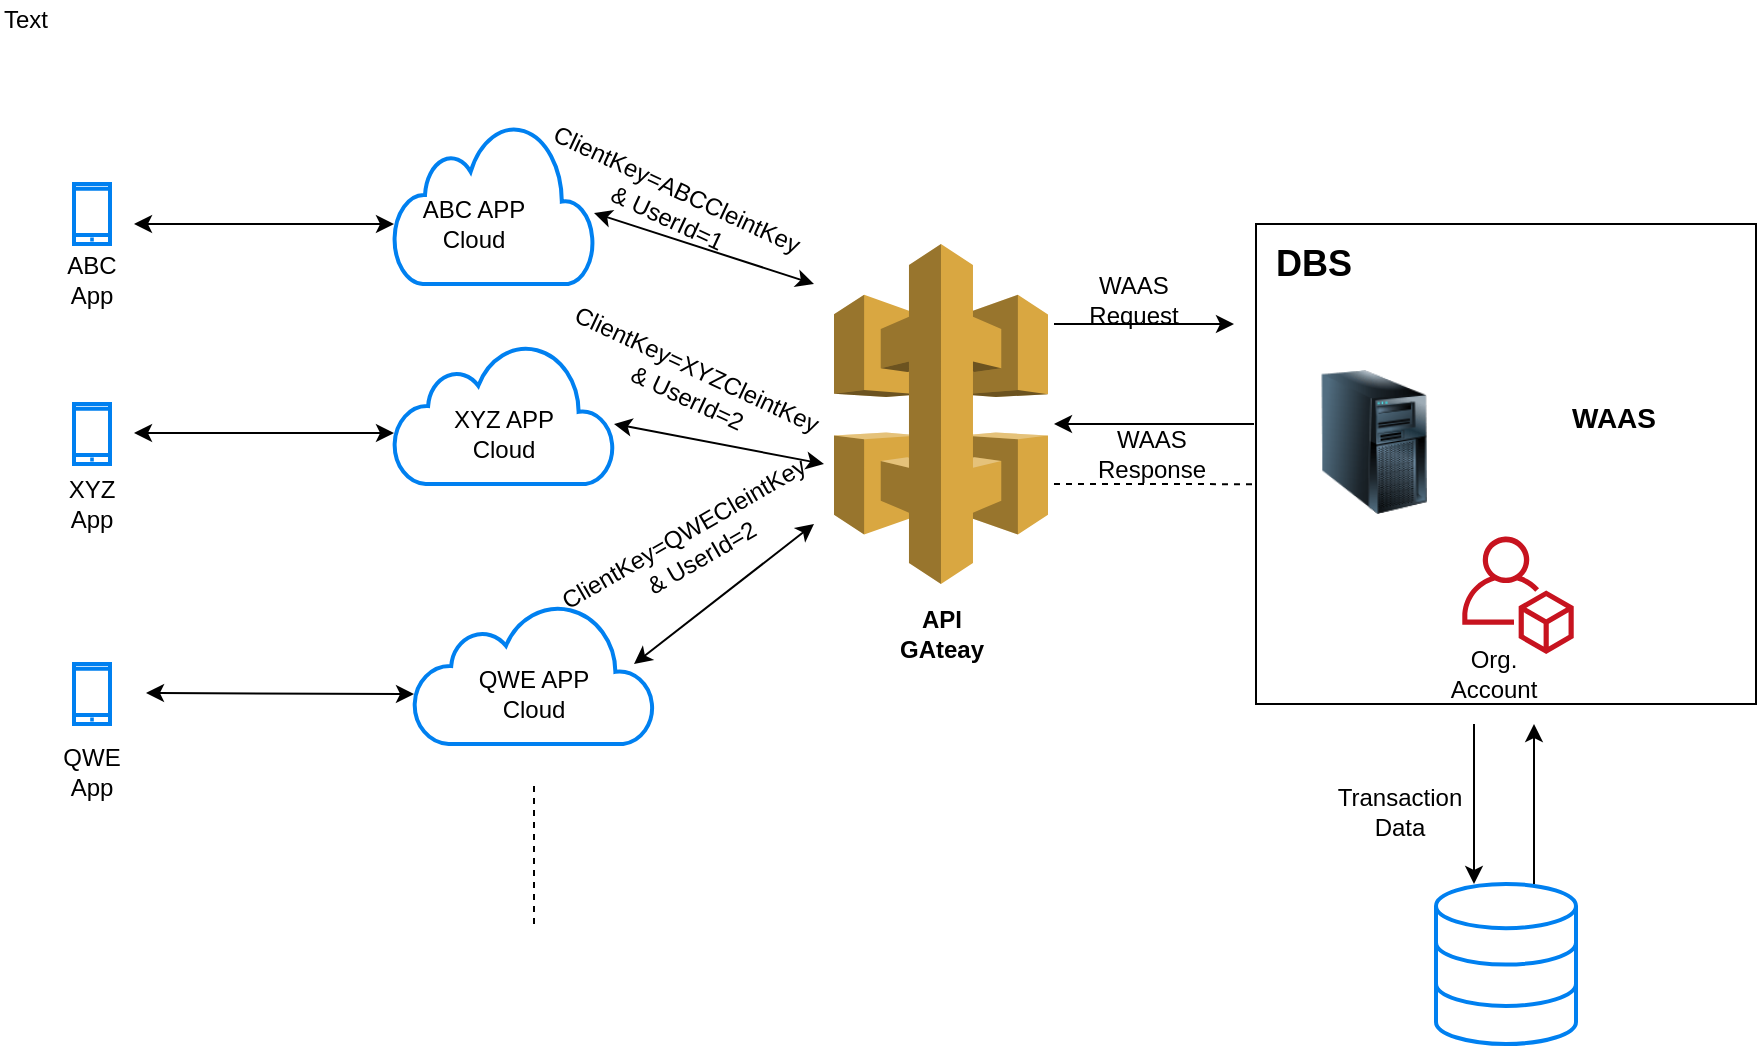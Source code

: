 <mxfile version="10.8.1" type="github"><diagram id="UKkEtC0NdNA2B6iNxhpG" name="Page-1"><mxGraphModel dx="754" dy="436" grid="1" gridSize="10" guides="1" tooltips="1" connect="1" arrows="1" fold="1" page="1" pageScale="1" pageWidth="850" pageHeight="1100" math="0" shadow="0"><root><mxCell id="0"/><mxCell id="1" parent="0"/><mxCell id="Lsp2tzigL5QOCZ_JodyF-1" value="Text" style="text;html=1;resizable=0;points=[];autosize=1;align=left;verticalAlign=top;spacingTop=-4;" parent="1" vertex="1"><mxGeometry x="343" y="238" width="40" height="20" as="geometry"/></mxCell><mxCell id="Lsp2tzigL5QOCZ_JodyF-2" value="" style="html=1;verticalLabelPosition=bottom;align=center;labelBackgroundColor=#ffffff;verticalAlign=top;strokeWidth=2;strokeColor=#0080F0;fillColor=#ffffff;shadow=0;dashed=0;shape=mxgraph.ios7.icons.smartphone;" parent="1" vertex="1"><mxGeometry x="380" y="330" width="18" height="30" as="geometry"/></mxCell><mxCell id="Lsp2tzigL5QOCZ_JodyF-3" value="" style="html=1;verticalLabelPosition=bottom;align=center;labelBackgroundColor=#ffffff;verticalAlign=top;strokeWidth=2;strokeColor=#0080F0;fillColor=#ffffff;shadow=0;dashed=0;shape=mxgraph.ios7.icons.smartphone;" parent="1" vertex="1"><mxGeometry x="380" y="440" width="18" height="30" as="geometry"/></mxCell><mxCell id="Lsp2tzigL5QOCZ_JodyF-4" value="" style="html=1;verticalLabelPosition=bottom;align=center;labelBackgroundColor=#ffffff;verticalAlign=top;strokeWidth=2;strokeColor=#0080F0;fillColor=#ffffff;shadow=0;dashed=0;shape=mxgraph.ios7.icons.smartphone;" parent="1" vertex="1"><mxGeometry x="380" y="570" width="18" height="30" as="geometry"/></mxCell><mxCell id="Lsp2tzigL5QOCZ_JodyF-5" value="" style="html=1;verticalLabelPosition=bottom;align=center;labelBackgroundColor=#ffffff;verticalAlign=top;strokeWidth=2;strokeColor=#0080F0;fillColor=#ffffff;shadow=0;dashed=0;shape=mxgraph.ios7.icons.cloud;" parent="1" vertex="1"><mxGeometry x="540" y="300" width="100" height="80" as="geometry"/></mxCell><mxCell id="Lsp2tzigL5QOCZ_JodyF-6" value="" style="html=1;verticalLabelPosition=bottom;align=center;labelBackgroundColor=#ffffff;verticalAlign=top;strokeWidth=2;strokeColor=#0080F0;fillColor=#ffffff;shadow=0;dashed=0;shape=mxgraph.ios7.icons.cloud;" parent="1" vertex="1"><mxGeometry x="540" y="410" width="110" height="70" as="geometry"/></mxCell><mxCell id="Lsp2tzigL5QOCZ_JodyF-7" value="" style="html=1;verticalLabelPosition=bottom;align=center;labelBackgroundColor=#ffffff;verticalAlign=top;strokeWidth=2;strokeColor=#0080F0;fillColor=#ffffff;shadow=0;dashed=0;shape=mxgraph.ios7.icons.cloud;" parent="1" vertex="1"><mxGeometry x="550" y="540" width="120" height="70" as="geometry"/></mxCell><mxCell id="Lsp2tzigL5QOCZ_JodyF-8" value="" style="endArrow=none;dashed=1;html=1;" parent="1" edge="1"><mxGeometry width="50" height="50" relative="1" as="geometry"><mxPoint x="610" y="700" as="sourcePoint"/><mxPoint x="610" y="630" as="targetPoint"/></mxGeometry></mxCell><mxCell id="Lsp2tzigL5QOCZ_JodyF-9" value="" style="outlineConnect=0;dashed=0;verticalLabelPosition=bottom;verticalAlign=top;align=center;html=1;shape=mxgraph.aws3.api_gateway;fillColor=#D9A741;gradientColor=none;" parent="1" vertex="1"><mxGeometry x="760" y="360" width="107" height="170" as="geometry"/></mxCell><mxCell id="Lsp2tzigL5QOCZ_JodyF-10" value="" style="rounded=0;whiteSpace=wrap;html=1;" parent="1" vertex="1"><mxGeometry x="971" y="350" width="250" height="240" as="geometry"/></mxCell><mxCell id="Lsp2tzigL5QOCZ_JodyF-11" value="&lt;b&gt;&lt;font style=&quot;font-size: 18px&quot;&gt;DBS&lt;/font&gt;&lt;/b&gt;" style="text;html=1;strokeColor=none;fillColor=none;align=center;verticalAlign=middle;whiteSpace=wrap;rounded=0;" parent="1" vertex="1"><mxGeometry x="980" y="360" width="40" height="20" as="geometry"/></mxCell><mxCell id="Lsp2tzigL5QOCZ_JodyF-12" value="" style="endArrow=classic;startArrow=classic;html=1;" parent="1" edge="1"><mxGeometry width="50" height="50" relative="1" as="geometry"><mxPoint x="410" y="350" as="sourcePoint"/><mxPoint x="540" y="350" as="targetPoint"/></mxGeometry></mxCell><mxCell id="Lsp2tzigL5QOCZ_JodyF-13" value="" style="endArrow=classic;startArrow=classic;html=1;" parent="1" edge="1"><mxGeometry width="50" height="50" relative="1" as="geometry"><mxPoint x="410" y="454.5" as="sourcePoint"/><mxPoint x="540" y="454.5" as="targetPoint"/></mxGeometry></mxCell><mxCell id="Lsp2tzigL5QOCZ_JodyF-14" value="" style="endArrow=classic;startArrow=classic;html=1;" parent="1" edge="1"><mxGeometry width="50" height="50" relative="1" as="geometry"><mxPoint x="416" y="584.5" as="sourcePoint"/><mxPoint x="550" y="585" as="targetPoint"/></mxGeometry></mxCell><mxCell id="Lsp2tzigL5QOCZ_JodyF-15" value="" style="endArrow=classic;startArrow=classic;html=1;" parent="1" edge="1"><mxGeometry width="50" height="50" relative="1" as="geometry"><mxPoint x="640" y="344.5" as="sourcePoint"/><mxPoint x="750" y="380" as="targetPoint"/></mxGeometry></mxCell><mxCell id="Lsp2tzigL5QOCZ_JodyF-16" value="" style="endArrow=classic;startArrow=classic;html=1;exitX=1;exitY=0.571;exitDx=0;exitDy=0;exitPerimeter=0;" parent="1" source="Lsp2tzigL5QOCZ_JodyF-6" edge="1"><mxGeometry width="50" height="50" relative="1" as="geometry"><mxPoint x="645" y="434.5" as="sourcePoint"/><mxPoint x="755" y="470" as="targetPoint"/></mxGeometry></mxCell><mxCell id="Lsp2tzigL5QOCZ_JodyF-17" value="" style="endArrow=classic;startArrow=classic;html=1;" parent="1" edge="1"><mxGeometry width="50" height="50" relative="1" as="geometry"><mxPoint x="660" y="570" as="sourcePoint"/><mxPoint x="750" y="500" as="targetPoint"/></mxGeometry></mxCell><mxCell id="Lsp2tzigL5QOCZ_JodyF-18" value="" style="endArrow=classic;html=1;" parent="1" edge="1"><mxGeometry width="50" height="50" relative="1" as="geometry"><mxPoint x="870" y="400" as="sourcePoint"/><mxPoint x="960" y="400" as="targetPoint"/></mxGeometry></mxCell><mxCell id="Lsp2tzigL5QOCZ_JodyF-19" value="" style="endArrow=classic;html=1;" parent="1" edge="1"><mxGeometry width="50" height="50" relative="1" as="geometry"><mxPoint x="970" y="450" as="sourcePoint"/><mxPoint x="870" y="450" as="targetPoint"/></mxGeometry></mxCell><mxCell id="Lsp2tzigL5QOCZ_JodyF-20" value="" style="endArrow=none;dashed=1;html=1;entryX=-0.004;entryY=0.542;entryDx=0;entryDy=0;entryPerimeter=0;" parent="1" target="Lsp2tzigL5QOCZ_JodyF-10" edge="1"><mxGeometry width="50" height="50" relative="1" as="geometry"><mxPoint x="870" y="480" as="sourcePoint"/><mxPoint x="960" y="480" as="targetPoint"/></mxGeometry></mxCell><mxCell id="Lsp2tzigL5QOCZ_JodyF-21" value="" style="outlineConnect=0;fontColor=#232F3E;gradientColor=none;fillColor=#C7131F;strokeColor=none;dashed=0;verticalLabelPosition=bottom;verticalAlign=top;align=center;html=1;fontSize=12;fontStyle=0;aspect=fixed;pointerEvents=1;shape=mxgraph.aws4.organizations_account;" parent="1" vertex="1"><mxGeometry x="1074" y="506" width="56" height="59" as="geometry"/></mxCell><mxCell id="Lsp2tzigL5QOCZ_JodyF-22" value="" style="shape=image;html=1;verticalAlign=top;verticalLabelPosition=bottom;labelBackgroundColor=#ffffff;imageAspect=0;aspect=fixed;image=https://cdn0.iconfinder.com/data/icons/finance-android-l-lollipop-icon-pack/24/wallet-128.png" parent="1" vertex="1"><mxGeometry x="1130" y="388" width="44" height="44" as="geometry"/></mxCell><mxCell id="Lsp2tzigL5QOCZ_JodyF-23" value="&lt;b&gt;&lt;font style=&quot;font-size: 14px&quot;&gt;WAAS&lt;/font&gt;&lt;/b&gt;" style="text;html=1;strokeColor=none;fillColor=none;align=center;verticalAlign=middle;whiteSpace=wrap;rounded=0;" parent="1" vertex="1"><mxGeometry x="1130" y="437" width="40" height="20" as="geometry"/></mxCell><mxCell id="Lsp2tzigL5QOCZ_JodyF-24" value="" style="image;html=1;labelBackgroundColor=#ffffff;image=img/lib/clip_art/computers/Server_Tower_128x128.png" parent="1" vertex="1"><mxGeometry x="990" y="423" width="80" height="72" as="geometry"/></mxCell><mxCell id="Lsp2tzigL5QOCZ_JodyF-25" value="" style="html=1;verticalLabelPosition=bottom;align=center;labelBackgroundColor=#ffffff;verticalAlign=top;strokeWidth=2;strokeColor=#0080F0;fillColor=#ffffff;shadow=0;dashed=0;shape=mxgraph.ios7.icons.data;" parent="1" vertex="1"><mxGeometry x="1061" y="680" width="70" height="80" as="geometry"/></mxCell><mxCell id="Lsp2tzigL5QOCZ_JodyF-26" value="" style="endArrow=classic;html=1;exitX=0.7;exitY=0;exitDx=0;exitDy=0;exitPerimeter=0;" parent="1" source="Lsp2tzigL5QOCZ_JodyF-25" edge="1"><mxGeometry width="50" height="50" relative="1" as="geometry"><mxPoint x="1050" y="650" as="sourcePoint"/><mxPoint x="1110" y="600" as="targetPoint"/></mxGeometry></mxCell><mxCell id="Lsp2tzigL5QOCZ_JodyF-27" value="" style="endArrow=classic;html=1;" parent="1" edge="1"><mxGeometry width="50" height="50" relative="1" as="geometry"><mxPoint x="1080" y="600" as="sourcePoint"/><mxPoint x="1080" y="680" as="targetPoint"/></mxGeometry></mxCell><mxCell id="nIXMBk0d2Hm9O1rqZ5Q1-1" value="Org. Account" style="text;html=1;strokeColor=none;fillColor=none;align=center;verticalAlign=middle;whiteSpace=wrap;rounded=0;" vertex="1" parent="1"><mxGeometry x="1070" y="565" width="40" height="20" as="geometry"/></mxCell><mxCell id="nIXMBk0d2Hm9O1rqZ5Q1-2" value="&lt;b&gt;API GAteay&lt;/b&gt;" style="text;html=1;strokeColor=none;fillColor=none;align=center;verticalAlign=middle;whiteSpace=wrap;rounded=0;" vertex="1" parent="1"><mxGeometry x="794" y="545" width="40" height="20" as="geometry"/></mxCell><mxCell id="nIXMBk0d2Hm9O1rqZ5Q1-3" value="Transaction Data" style="text;html=1;strokeColor=none;fillColor=none;align=center;verticalAlign=middle;whiteSpace=wrap;rounded=0;" vertex="1" parent="1"><mxGeometry x="1023" y="634" width="40" height="20" as="geometry"/></mxCell><mxCell id="nIXMBk0d2Hm9O1rqZ5Q1-4" value="WAAS Request" style="text;html=1;strokeColor=none;fillColor=none;align=center;verticalAlign=middle;whiteSpace=wrap;rounded=0;" vertex="1" parent="1"><mxGeometry x="890" y="378" width="40" height="20" as="geometry"/></mxCell><mxCell id="nIXMBk0d2Hm9O1rqZ5Q1-7" value="WAAS Response" style="text;html=1;strokeColor=none;fillColor=none;align=center;verticalAlign=middle;whiteSpace=wrap;rounded=0;" vertex="1" parent="1"><mxGeometry x="899" y="455" width="40" height="20" as="geometry"/></mxCell><mxCell id="nIXMBk0d2Hm9O1rqZ5Q1-8" value="ABC App" style="text;html=1;strokeColor=none;fillColor=none;align=center;verticalAlign=middle;whiteSpace=wrap;rounded=0;" vertex="1" parent="1"><mxGeometry x="369" y="368" width="40" height="20" as="geometry"/></mxCell><mxCell id="nIXMBk0d2Hm9O1rqZ5Q1-9" value="XYZ App" style="text;html=1;strokeColor=none;fillColor=none;align=center;verticalAlign=middle;whiteSpace=wrap;rounded=0;" vertex="1" parent="1"><mxGeometry x="369" y="480" width="40" height="20" as="geometry"/></mxCell><mxCell id="nIXMBk0d2Hm9O1rqZ5Q1-10" value="QWE App" style="text;html=1;strokeColor=none;fillColor=none;align=center;verticalAlign=middle;whiteSpace=wrap;rounded=0;" vertex="1" parent="1"><mxGeometry x="369" y="614" width="40" height="20" as="geometry"/></mxCell><mxCell id="nIXMBk0d2Hm9O1rqZ5Q1-11" value="ABC APP Cloud" style="text;html=1;strokeColor=none;fillColor=none;align=center;verticalAlign=middle;whiteSpace=wrap;rounded=0;" vertex="1" parent="1"><mxGeometry x="550" y="340" width="60" height="20" as="geometry"/></mxCell><mxCell id="nIXMBk0d2Hm9O1rqZ5Q1-12" value="XYZ APP Cloud" style="text;html=1;strokeColor=none;fillColor=none;align=center;verticalAlign=middle;whiteSpace=wrap;rounded=0;" vertex="1" parent="1"><mxGeometry x="565" y="445" width="60" height="20" as="geometry"/></mxCell><mxCell id="nIXMBk0d2Hm9O1rqZ5Q1-13" value="QWE APP Cloud" style="text;html=1;strokeColor=none;fillColor=none;align=center;verticalAlign=middle;whiteSpace=wrap;rounded=0;" vertex="1" parent="1"><mxGeometry x="580" y="575" width="60" height="20" as="geometry"/></mxCell><mxCell id="nIXMBk0d2Hm9O1rqZ5Q1-14" value="ClientKey=ABCCleintKey&amp;nbsp;&lt;br&gt;&amp;amp; UserId=1&lt;br&gt;" style="text;html=1;strokeColor=none;fillColor=none;align=center;verticalAlign=middle;whiteSpace=wrap;rounded=0;rotation=25;" vertex="1" parent="1"><mxGeometry x="660" y="330" width="40" height="20" as="geometry"/></mxCell><mxCell id="nIXMBk0d2Hm9O1rqZ5Q1-15" value="ClientKey=XYZCleintKey&amp;nbsp;&lt;br&gt;&amp;amp; UserId=2&lt;br&gt;" style="text;html=1;strokeColor=none;fillColor=none;align=center;verticalAlign=middle;whiteSpace=wrap;rounded=0;rotation=25;" vertex="1" parent="1"><mxGeometry x="670" y="420" width="40" height="20" as="geometry"/></mxCell><mxCell id="nIXMBk0d2Hm9O1rqZ5Q1-16" value="ClientKey=QWECleintKey&amp;nbsp;&lt;br&gt;&amp;amp; UserId=2&lt;br&gt;" style="text;html=1;strokeColor=none;fillColor=none;align=center;verticalAlign=middle;whiteSpace=wrap;rounded=0;rotation=-30;" vertex="1" parent="1"><mxGeometry x="670" y="500" width="40" height="20" as="geometry"/></mxCell></root></mxGraphModel></diagram></mxfile>